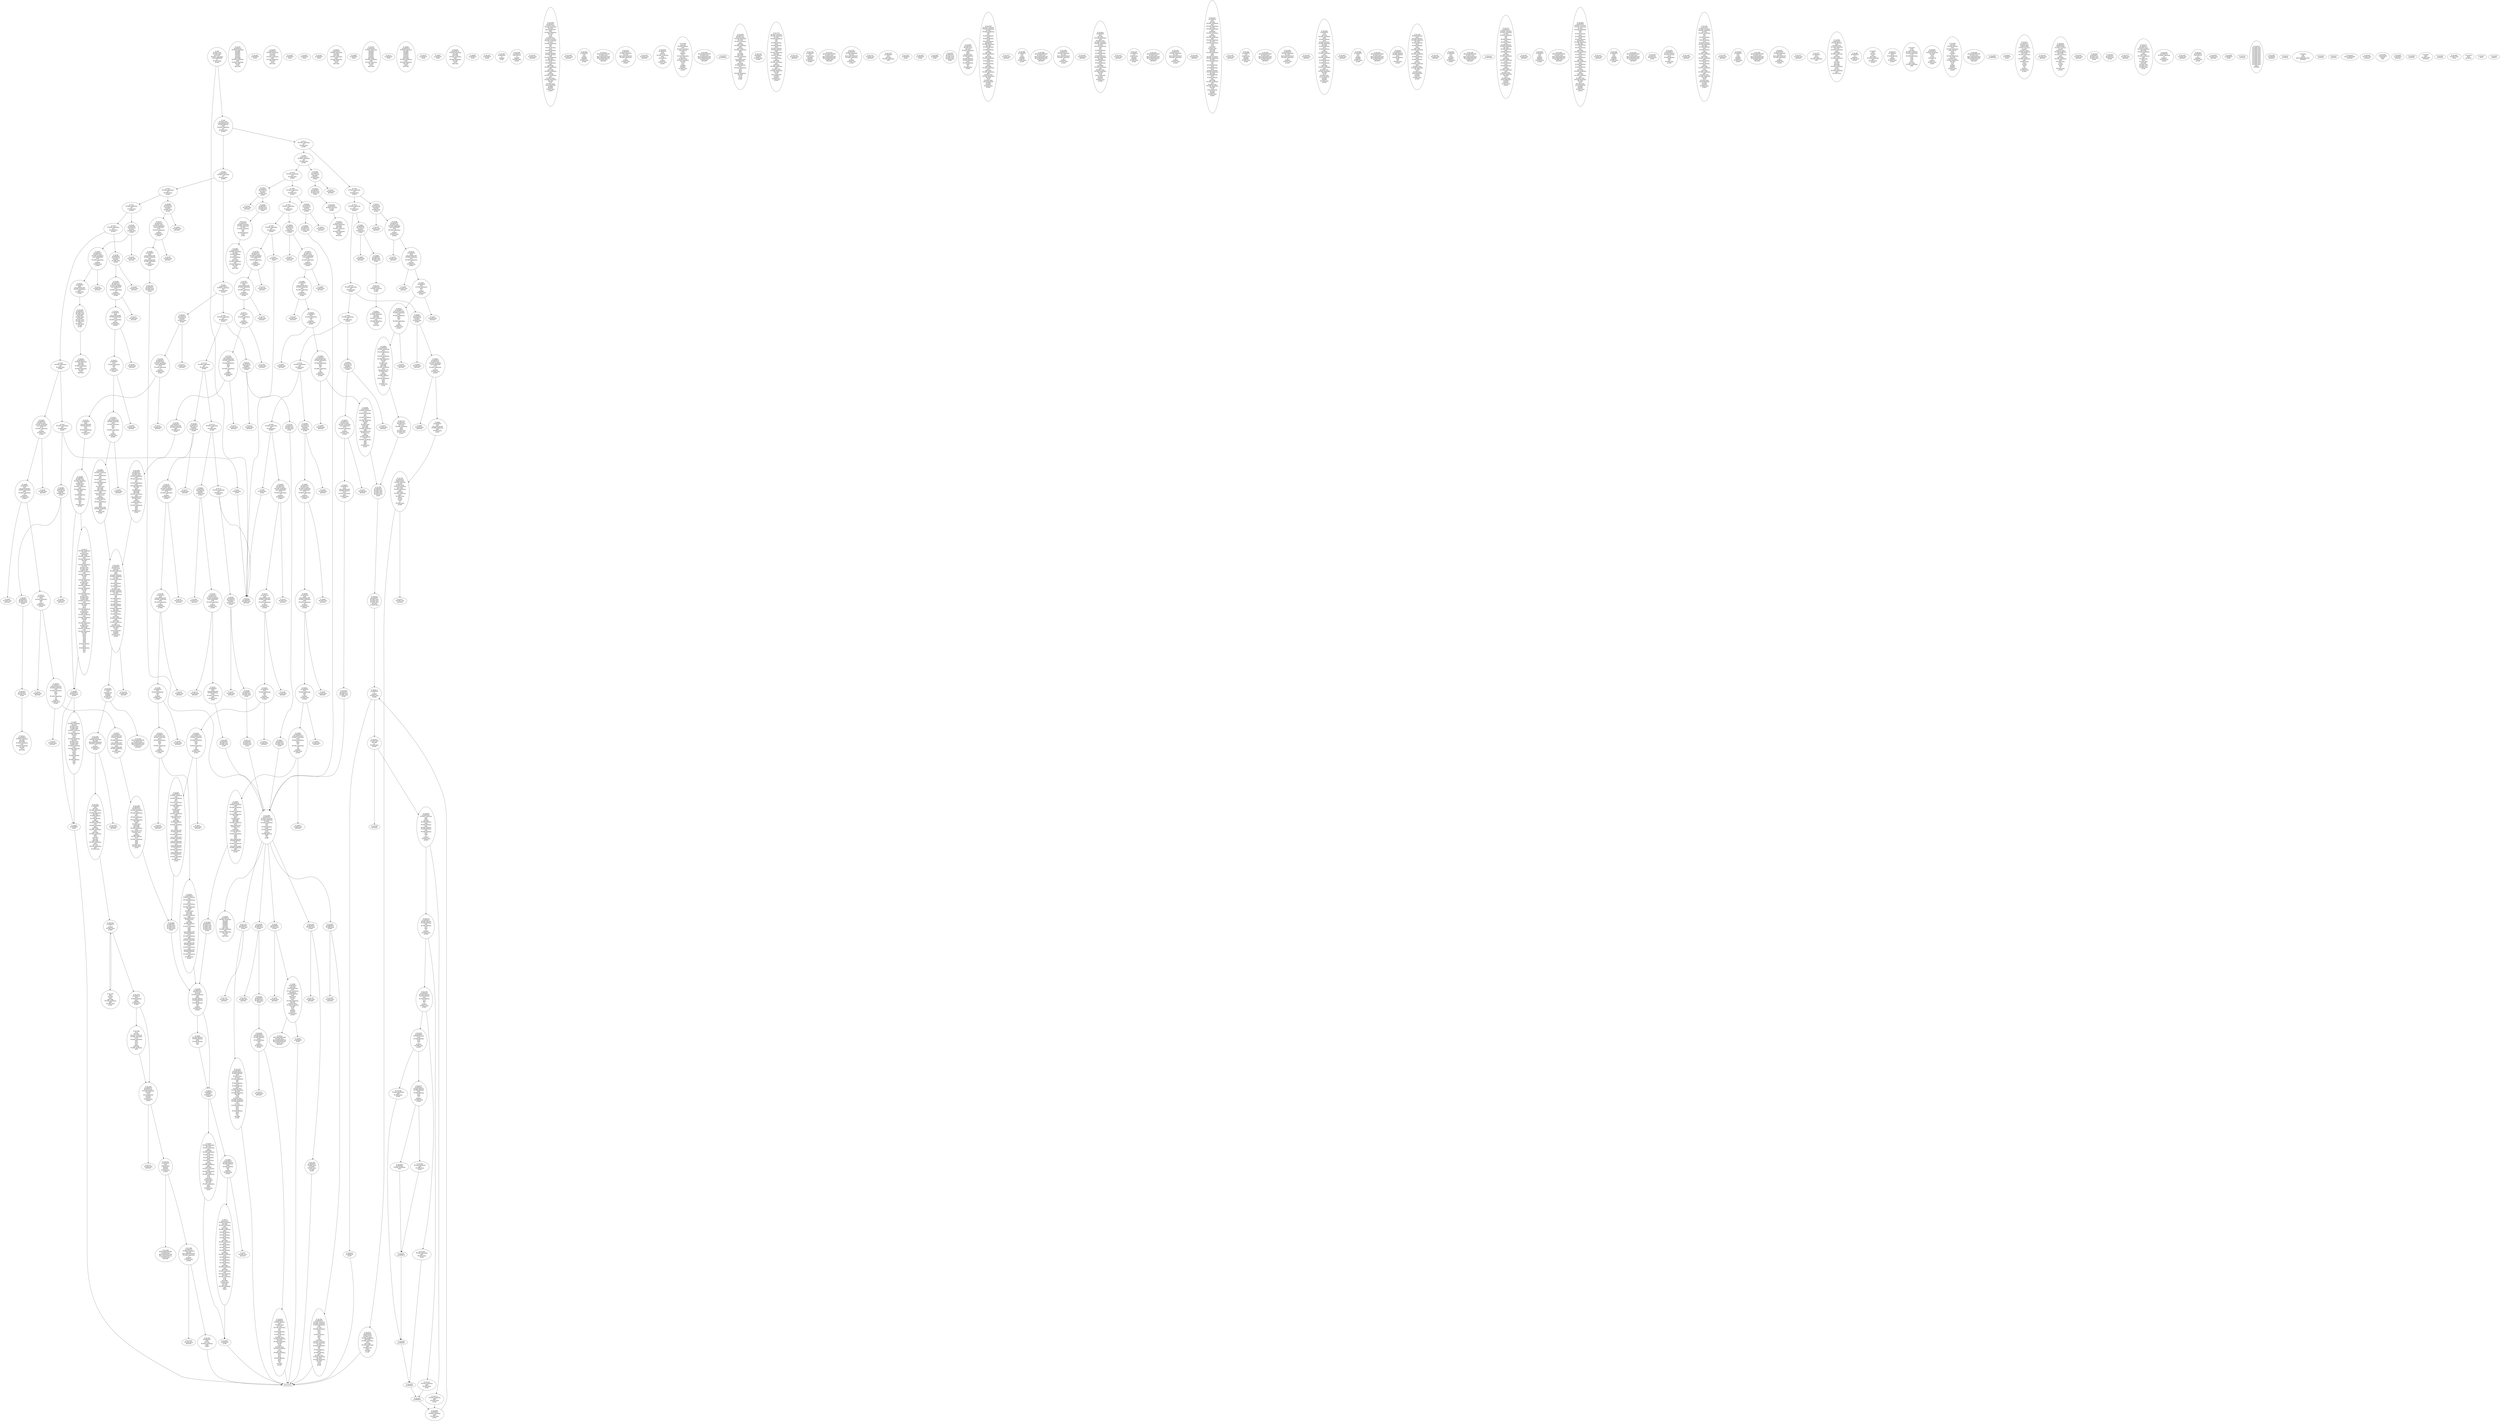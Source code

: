 /* Generated by GvGen v.1.0 (https://www.github.com/stricaud/gvgen) */

digraph G {
compound=true;
   node1 [label="[anywhere]"];
   node2 [label="# 0x0
PUSHX Data
PUSHX Data
MSTORE
PUSHX LogicData
CALLDATASIZE
LT
PUSHX Data
JUMPI
"];
   node3 [label="# 0xd
PUSHX Data
CALLDATALOAD
PUSHX BitData
SHR
PUSHX LogicData
GT
PUSHX Data
JUMPI
"];
   node4 [label="# 0x1e
PUSHX LogicData
GT
PUSHX Data
JUMPI
"];
   node5 [label="# 0x29
PUSHX LogicData
EQ
PUSHX Data
JUMPI
"];
   node6 [label="# 0x34
PUSHX LogicData
EQ
PUSHX Data
JUMPI
"];
   node7 [label="# 0x3f
PUSHX LogicData
EQ
PUSHX Data
JUMPI
"];
   node8 [label="# 0x4a
PUSHX LogicData
EQ
PUSHX Data
JUMPI
"];
   node9 [label="# 0x55
PUSHX LogicData
EQ
PUSHX Data
JUMPI
"];
   node10 [label="# 0x60
PUSHX LogicData
EQ
PUSHX Data
JUMPI
"];
   node11 [label="# 0x6b
PUSHX Data
JUMP
"];
   node12 [label="# 0x6f
JUMPDEST
PUSHX LogicData
EQ
PUSHX Data
JUMPI
"];
   node13 [label="# 0x7b
PUSHX LogicData
EQ
PUSHX Data
JUMPI
"];
   node14 [label="# 0x86
PUSHX LogicData
EQ
PUSHX Data
JUMPI
"];
   node15 [label="# 0x91
PUSHX LogicData
EQ
PUSHX Data
JUMPI
"];
   node16 [label="# 0x9c
PUSHX LogicData
EQ
PUSHX Data
JUMPI
"];
   node17 [label="# 0xa7
PUSHX Data
JUMP
"];
   node18 [label="# 0xab
JUMPDEST
PUSHX LogicData
GT
PUSHX Data
JUMPI
"];
   node19 [label="# 0xb7
PUSHX LogicData
EQ
PUSHX Data
JUMPI
"];
   node20 [label="# 0xc2
PUSHX LogicData
EQ
PUSHX Data
JUMPI
"];
   node21 [label="# 0xcd
PUSHX LogicData
EQ
PUSHX Data
JUMPI
"];
   node22 [label="# 0xd8
PUSHX LogicData
EQ
PUSHX Data
JUMPI
"];
   node23 [label="# 0xe3
PUSHX LogicData
EQ
PUSHX Data
JUMPI
"];
   node24 [label="# 0xee
PUSHX Data
JUMP
"];
   node25 [label="# 0xf2
JUMPDEST
PUSHX LogicData
EQ
PUSHX Data
JUMPI
"];
   node26 [label="# 0xfe
PUSHX LogicData
EQ
PUSHX Data
JUMPI
"];
   node27 [label="# 0x109
PUSHX LogicData
EQ
PUSHX Data
JUMPI
"];
   node28 [label="# 0x114
PUSHX LogicData
EQ
PUSHX Data
JUMPI
"];
   node29 [label="# 0x11f
PUSHX LogicData
EQ
PUSHX Data
JUMPI
"];
   node30 [label="# 0x12a
JUMPDEST
PUSHX Data
REVERT
"];
   node31 [label="# 0x12f
JUMPDEST
CALLVALUE
ISZERO
PUSHX Data
JUMPI
"];
   node32 [label="# 0x137
PUSHX Data
REVERT
"];
   node33 [label="# 0x13b
JUMPDEST
PUSHX Data
PUSHX ArithData
CALLDATASIZE
SUB
PUSHX LogicData
LT
ISZERO
PUSHX Data
JUMPI
"];
   node34 [label="# 0x14e
PUSHX Data
REVERT
"];
   node35 [label="# 0x152
JUMPDEST
ADD
CALLDATALOAD
PUSHX BitData
NOT
AND
PUSHX ArithData
ADD
PUSHX Data
JUMP
"];
   node36 [label="# 0x187
JUMPDEST
PUSHX MemData
MLOAD
ISZERO
ISZERO
ISZERO
ISZERO
MSTORE
PUSHX ArithData
ADD
PUSHX MemData
MLOAD
SUB
RETURN
"];
   node37 [label="# 0x1a1
JUMPDEST
CALLVALUE
ISZERO
PUSHX Data
JUMPI
"];
   node38 [label="# 0x1a9
PUSHX Data
REVERT
"];
   node39 [label="# 0x1ad
JUMPDEST
PUSHX Data
PUSHX Data
JUMP
"];
   node40 [label="# 0x1b6
JUMPDEST
STOP
"];
   node41 [label="# 0x1b8
JUMPDEST
CALLVALUE
ISZERO
PUSHX Data
JUMPI
"];
   node42 [label="# 0x1c0
PUSHX Data
REVERT
"];
   node43 [label="# 0x1c4
JUMPDEST
PUSHX Data
PUSHX ArithData
CALLDATASIZE
SUB
PUSHX LogicData
LT
ISZERO
PUSHX Data
JUMPI
"];
   node44 [label="# 0x1d7
PUSHX Data
REVERT
"];
   node45 [label="# 0x1db
JUMPDEST
ADD
CALLDATALOAD
PUSHX ArithData
ADD
PUSHX LogicData
GT
ISZERO
PUSHX Data
JUMPI
"];
   node46 [label="# 0x1f4
PUSHX Data
REVERT
"];
   node47 [label="# 0x1f8
JUMPDEST
ADD
PUSHX ArithData
ADD
GT
ISZERO
PUSHX Data
JUMPI
"];
   node48 [label="# 0x206
PUSHX Data
REVERT
"];
   node49 [label="# 0x20a
JUMPDEST
CALLDATALOAD
PUSHX ArithData
ADD
PUSHX ArithData
MUL
ADD
GT
PUSHX LogicData
GT
OR
ISZERO
PUSHX Data
JUMPI
"];
   node50 [label="# 0x228
PUSHX Data
REVERT
"];
   node51 [label="# 0x22c
JUMPDEST
PUSHX ArithData
ADD
PUSHX ArithData
DIV
MUL
PUSHX ArithData
ADD
PUSHX MemData
MLOAD
ADD
PUSHX Data
MSTORE
MSTORE
PUSHX ArithData
ADD
CALLDATACOPY
PUSHX Data
ADD
MSTORE
PUSHX BitData
NOT
PUSHX ArithData
ADD
AND
ADD
CALLDATALOAD
PUSHX BitData
AND
PUSHX ArithData
ADD
CALLDATALOAD
PUSHX ArithData
ADD
CALLDATALOAD
PUSHX BitData
AND
PUSHX ArithData
ADD
CALLDATALOAD
PUSHX BitData
AND
PUSHX ArithData
ADD
PUSHX Data
JUMP
"];
   node52 [label="# 0x2e8
JUMPDEST
PUSHX MemData
MLOAD
MSTORE
PUSHX ArithData
ADD
PUSHX MemData
MLOAD
SUB
RETURN
"];
   node53 [label="# 0x2fe
JUMPDEST
CALLVALUE
ISZERO
PUSHX Data
JUMPI
"];
   node54 [label="# 0x306
PUSHX Data
REVERT
"];
   node55 [label="# 0x30a
JUMPDEST
PUSHX Data
PUSHX ArithData
CALLDATASIZE
SUB
PUSHX LogicData
LT
ISZERO
PUSHX Data
JUMPI
"];
   node56 [label="# 0x31d
PUSHX Data
REVERT
"];
   node57 [label="# 0x321
JUMPDEST
ADD
CALLDATALOAD
PUSHX BitData
AND
PUSHX ArithData
ADD
PUSHX Data
JUMP
"];
   node58 [label="# 0x34d
JUMPDEST
STOP
"];
   node59 [label="# 0x34f
JUMPDEST
CALLVALUE
ISZERO
PUSHX Data
JUMPI
"];
   node60 [label="# 0x357
PUSHX Data
REVERT
"];
   node61 [label="# 0x35b
JUMPDEST
PUSHX Data
PUSHX Data
JUMP
"];
   node62 [label="# 0x364
JUMPDEST
STOP
"];
   node63 [label="# 0x366
JUMPDEST
CALLVALUE
ISZERO
PUSHX Data
JUMPI
"];
   node64 [label="# 0x36e
PUSHX Data
REVERT
"];
   node65 [label="# 0x372
JUMPDEST
PUSHX Data
PUSHX ArithData
CALLDATASIZE
SUB
PUSHX LogicData
LT
ISZERO
PUSHX Data
JUMPI
"];
   node66 [label="# 0x385
PUSHX Data
REVERT
"];
   node67 [label="# 0x389
JUMPDEST
ADD
CALLDATALOAD
PUSHX ArithData
ADD
CALLDATALOAD
PUSHX ArithData
ADD
PUSHX Data
JUMP
"];
   node68 [label="# 0x3a9
JUMPDEST
STOP
"];
   node69 [label="# 0x3ab
JUMPDEST
CALLVALUE
ISZERO
PUSHX Data
JUMPI
"];
   node70 [label="# 0x3b3
PUSHX Data
REVERT
"];
   node71 [label="# 0x3b7
JUMPDEST
PUSHX Data
PUSHX ArithData
CALLDATASIZE
SUB
PUSHX LogicData
LT
ISZERO
PUSHX Data
JUMPI
"];
   node72 [label="# 0x3ca
PUSHX Data
REVERT
"];
   node73 [label="# 0x3ce
JUMPDEST
ADD
CALLDATALOAD
PUSHX ArithData
ADD
PUSHX Data
JUMP
"];
   node74 [label="# 0x3e4
JUMPDEST
PUSHX MemData
MLOAD
MSTORE
PUSHX ArithData
ADD
PUSHX MemData
MLOAD
SUB
RETURN
"];
   node75 [label="# 0x3fa
JUMPDEST
CALLVALUE
ISZERO
PUSHX Data
JUMPI
"];
   node76 [label="# 0x402
PUSHX Data
REVERT
"];
   node77 [label="# 0x406
JUMPDEST
PUSHX Data
PUSHX ArithData
CALLDATASIZE
SUB
PUSHX LogicData
LT
ISZERO
PUSHX Data
JUMPI
"];
   node78 [label="# 0x419
PUSHX Data
REVERT
"];
   node79 [label="# 0x41d
JUMPDEST
ADD
CALLDATALOAD
PUSHX ArithData
ADD
PUSHX LogicData
GT
ISZERO
PUSHX Data
JUMPI
"];
   node80 [label="# 0x436
PUSHX Data
REVERT
"];
   node81 [label="# 0x43a
JUMPDEST
ADD
PUSHX ArithData
ADD
GT
ISZERO
PUSHX Data
JUMPI
"];
   node82 [label="# 0x448
PUSHX Data
REVERT
"];
   node83 [label="# 0x44c
JUMPDEST
CALLDATALOAD
PUSHX ArithData
ADD
PUSHX ArithData
MUL
ADD
GT
PUSHX LogicData
GT
OR
ISZERO
PUSHX Data
JUMPI
"];
   node84 [label="# 0x46a
PUSHX Data
REVERT
"];
   node85 [label="# 0x46e
JUMPDEST
PUSHX ArithData
ADD
PUSHX ArithData
DIV
MUL
PUSHX ArithData
ADD
PUSHX MemData
MLOAD
ADD
PUSHX Data
MSTORE
MSTORE
PUSHX ArithData
ADD
CALLDATACOPY
PUSHX Data
ADD
MSTORE
PUSHX BitData
NOT
PUSHX ArithData
ADD
AND
ADD
CALLDATALOAD
PUSHX ArithData
ADD
PUSHX Data
JUMP
"];
   node86 [label="# 0x4ca
JUMPDEST
PUSHX MemData
MLOAD
MSTORE
PUSHX ArithData
ADD
PUSHX MemData
MLOAD
SUB
RETURN
"];
   node87 [label="# 0x4e0
JUMPDEST
PUSHX Data
PUSHX ArithData
CALLDATASIZE
SUB
PUSHX LogicData
LT
ISZERO
PUSHX Data
JUMPI
"];
   node88 [label="# 0x4f2
PUSHX Data
REVERT
"];
   node89 [label="# 0x4f6
JUMPDEST
ADD
CALLDATALOAD
PUSHX ArithData
ADD
PUSHX LogicData
GT
ISZERO
PUSHX Data
JUMPI
"];
   node90 [label="# 0x50f
PUSHX Data
REVERT
"];
   node91 [label="# 0x513
JUMPDEST
ADD
PUSHX ArithData
ADD
GT
ISZERO
PUSHX Data
JUMPI
"];
   node92 [label="# 0x521
PUSHX Data
REVERT
"];
   node93 [label="# 0x525
JUMPDEST
CALLDATALOAD
PUSHX ArithData
ADD
PUSHX ArithData
MUL
ADD
GT
PUSHX LogicData
GT
OR
ISZERO
PUSHX Data
JUMPI
"];
   node94 [label="# 0x543
PUSHX Data
REVERT
"];
   node95 [label="# 0x547
JUMPDEST
CALLDATALOAD
PUSHX BitData
AND
PUSHX ArithData
ADD
CALLDATALOAD
PUSHX ArithData
ADD
CALLDATALOAD
PUSHX ArithData
ADD
PUSHX Data
JUMP
"];
   node96 [label="# 0x58b
JUMPDEST
STOP
"];
   node97 [label="# 0x58d
JUMPDEST
CALLVALUE
ISZERO
PUSHX Data
JUMPI
"];
   node98 [label="# 0x595
PUSHX Data
REVERT
"];
   node99 [label="# 0x599
JUMPDEST
PUSHX Data
PUSHX Data
JUMP
"];
   node100 [label="# 0x5a2
JUMPDEST
PUSHX MemData
MLOAD
MSTORE
PUSHX ArithData
ADD
PUSHX MemData
MLOAD
SUB
RETURN
"];
   node101 [label="# 0x5b8
JUMPDEST
CALLVALUE
ISZERO
PUSHX Data
JUMPI
"];
   node102 [label="# 0x5c0
PUSHX Data
REVERT
"];
   node103 [label="# 0x5c4
JUMPDEST
PUSHX Data
PUSHX Data
JUMP
"];
   node104 [label="# 0x5cd
JUMPDEST
PUSHX MemData
MLOAD
MSTORE
PUSHX ArithData
ADD
PUSHX MemData
MLOAD
SUB
RETURN
"];
   node105 [label="# 0x5e3
JUMPDEST
CALLVALUE
ISZERO
PUSHX Data
JUMPI
"];
   node106 [label="# 0x5eb
PUSHX Data
REVERT
"];
   node107 [label="# 0x5ef
JUMPDEST
PUSHX Data
PUSHX Data
JUMP
"];
   node108 [label="# 0x5f8
JUMPDEST
PUSHX MemData
MLOAD
PUSHX BitData
AND
PUSHX BitData
AND
MSTORE
PUSHX ArithData
ADD
PUSHX MemData
MLOAD
SUB
RETURN
"];
   node109 [label="# 0x63a
JUMPDEST
CALLVALUE
ISZERO
PUSHX Data
JUMPI
"];
   node110 [label="# 0x642
PUSHX Data
REVERT
"];
   node111 [label="# 0x646
JUMPDEST
PUSHX Data
PUSHX Data
JUMP
"];
   node112 [label="# 0x64f
JUMPDEST
PUSHX MemData
MLOAD
ISZERO
ISZERO
ISZERO
ISZERO
MSTORE
PUSHX ArithData
ADD
PUSHX MemData
MLOAD
SUB
RETURN
"];
   node113 [label="# 0x669
JUMPDEST
CALLVALUE
ISZERO
PUSHX Data
JUMPI
"];
   node114 [label="# 0x671
PUSHX Data
REVERT
"];
   node115 [label="# 0x675
JUMPDEST
PUSHX Data
PUSHX ArithData
CALLDATASIZE
SUB
PUSHX LogicData
LT
ISZERO
PUSHX Data
JUMPI
"];
   node116 [label="# 0x688
PUSHX Data
REVERT
"];
   node117 [label="# 0x68c
JUMPDEST
ADD
CALLDATALOAD
PUSHX ArithData
ADD
PUSHX LogicData
GT
ISZERO
PUSHX Data
JUMPI
"];
   node118 [label="# 0x6a5
PUSHX Data
REVERT
"];
   node119 [label="# 0x6a9
JUMPDEST
ADD
PUSHX ArithData
ADD
GT
ISZERO
PUSHX Data
JUMPI
"];
   node120 [label="# 0x6b7
PUSHX Data
REVERT
"];
   node121 [label="# 0x6bb
JUMPDEST
CALLDATALOAD
PUSHX ArithData
ADD
PUSHX ArithData
MUL
ADD
GT
PUSHX LogicData
GT
OR
ISZERO
PUSHX Data
JUMPI
"];
   node122 [label="# 0x6d9
PUSHX Data
REVERT
"];
   node123 [label="# 0x6dd
JUMPDEST
PUSHX ArithData
ADD
PUSHX ArithData
DIV
MUL
PUSHX ArithData
ADD
PUSHX MemData
MLOAD
ADD
PUSHX Data
MSTORE
MSTORE
PUSHX ArithData
ADD
CALLDATACOPY
PUSHX Data
ADD
MSTORE
PUSHX BitData
NOT
PUSHX ArithData
ADD
AND
ADD
PUSHX Data
JUMP
"];
   node124 [label="# 0x72f
JUMPDEST
PUSHX MemData
MLOAD
ISZERO
ISZERO
ISZERO
ISZERO
MSTORE
PUSHX ArithData
ADD
PUSHX MemData
MLOAD
SUB
RETURN
"];
   node125 [label="# 0x749
JUMPDEST
PUSHX Data
PUSHX ArithData
CALLDATASIZE
SUB
PUSHX LogicData
LT
ISZERO
PUSHX Data
JUMPI
"];
   node126 [label="# 0x75b
PUSHX Data
REVERT
"];
   node127 [label="# 0x75f
JUMPDEST
ADD
CALLDATALOAD
PUSHX ArithData
ADD
PUSHX LogicData
GT
ISZERO
PUSHX Data
JUMPI
"];
   node128 [label="# 0x778
PUSHX Data
REVERT
"];
   node129 [label="# 0x77c
JUMPDEST
ADD
PUSHX ArithData
ADD
GT
ISZERO
PUSHX Data
JUMPI
"];
   node130 [label="# 0x78a
PUSHX Data
REVERT
"];
   node131 [label="# 0x78e
JUMPDEST
CALLDATALOAD
PUSHX ArithData
ADD
PUSHX ArithData
MUL
ADD
GT
PUSHX LogicData
GT
OR
ISZERO
PUSHX Data
JUMPI
"];
   node132 [label="# 0x7ac
PUSHX Data
REVERT
"];
   node133 [label="# 0x7b0
JUMPDEST
CALLDATALOAD
PUSHX ArithData
ADD
PUSHX Data
JUMP
"];
   node134 [label="# 0x7ca
JUMPDEST
STOP
"];
   node135 [label="# 0x7cc
JUMPDEST
CALLVALUE
ISZERO
PUSHX Data
JUMPI
"];
   node136 [label="# 0x7d4
PUSHX Data
REVERT
"];
   node137 [label="# 0x7d8
JUMPDEST
PUSHX Data
PUSHX ArithData
CALLDATASIZE
SUB
PUSHX LogicData
LT
ISZERO
PUSHX Data
JUMPI
"];
   node138 [label="# 0x7eb
PUSHX Data
REVERT
"];
   node139 [label="# 0x7ef
JUMPDEST
ADD
CALLDATALOAD
PUSHX ArithData
ADD
PUSHX LogicData
GT
ISZERO
PUSHX Data
JUMPI
"];
   node140 [label="# 0x808
PUSHX Data
REVERT
"];
   node141 [label="# 0x80c
JUMPDEST
ADD
PUSHX ArithData
ADD
GT
ISZERO
PUSHX Data
JUMPI
"];
   node142 [label="# 0x81a
PUSHX Data
REVERT
"];
   node143 [label="# 0x81e
JUMPDEST
CALLDATALOAD
PUSHX ArithData
ADD
PUSHX ArithData
MUL
ADD
GT
PUSHX LogicData
GT
OR
ISZERO
PUSHX Data
JUMPI
"];
   node144 [label="# 0x83c
PUSHX Data
REVERT
"];
   node145 [label="# 0x840
JUMPDEST
PUSHX ArithData
ADD
PUSHX ArithData
DIV
MUL
PUSHX ArithData
ADD
PUSHX MemData
MLOAD
ADD
PUSHX Data
MSTORE
MSTORE
PUSHX ArithData
ADD
CALLDATACOPY
PUSHX Data
ADD
MSTORE
PUSHX BitData
NOT
PUSHX ArithData
ADD
AND
ADD
PUSHX Data
JUMP
"];
   node146 [label="# 0x892
JUMPDEST
PUSHX MemData
MLOAD
ISZERO
ISZERO
ISZERO
ISZERO
MSTORE
PUSHX ArithData
ADD
PUSHX MemData
MLOAD
SUB
RETURN
"];
   node147 [label="# 0x8ac
JUMPDEST
CALLVALUE
ISZERO
PUSHX Data
JUMPI
"];
   node148 [label="# 0x8b4
PUSHX Data
REVERT
"];
   node149 [label="# 0x8b8
JUMPDEST
PUSHX Data
PUSHX Data
JUMP
"];
   node150 [label="# 0x8c1
JUMPDEST
PUSHX MemData
MLOAD
MSTORE
PUSHX ArithData
ADD
PUSHX MemData
MLOAD
SUB
RETURN
"];
   node151 [label="# 0x8d7
JUMPDEST
CALLVALUE
ISZERO
PUSHX Data
JUMPI
"];
   node152 [label="# 0x8df
PUSHX Data
REVERT
"];
   node153 [label="# 0x8e3
JUMPDEST
PUSHX Data
PUSHX ArithData
CALLDATASIZE
SUB
PUSHX LogicData
LT
ISZERO
PUSHX Data
JUMPI
"];
   node154 [label="# 0x8f6
PUSHX Data
REVERT
"];
   node155 [label="# 0x8fa
JUMPDEST
ADD
CALLDATALOAD
PUSHX ArithData
ADD
PUSHX Data
JUMP
"];
   node156 [label="# 0x910
JUMPDEST
STOP
"];
   node157 [label="# 0x912
JUMPDEST
CALLVALUE
ISZERO
PUSHX Data
JUMPI
"];
   node158 [label="# 0x91a
PUSHX Data
REVERT
"];
   node159 [label="# 0x91e
JUMPDEST
PUSHX Data
PUSHX ArithData
CALLDATASIZE
SUB
PUSHX LogicData
LT
ISZERO
PUSHX Data
JUMPI
"];
   node160 [label="# 0x931
PUSHX Data
REVERT
"];
   node161 [label="# 0x935
JUMPDEST
ADD
CALLDATALOAD
PUSHX BitData
AND
PUSHX ArithData
ADD
PUSHX Data
JUMP
"];
   node162 [label="# 0x961
JUMPDEST
STOP
"];
   node163 [label="# 0x963
JUMPDEST
CALLVALUE
ISZERO
PUSHX Data
JUMPI
"];
   node164 [label="# 0x96b
PUSHX Data
REVERT
"];
   node165 [label="# 0x96f
JUMPDEST
PUSHX Data
PUSHX ArithData
CALLDATASIZE
SUB
PUSHX LogicData
LT
ISZERO
PUSHX Data
JUMPI
"];
   node166 [label="# 0x982
PUSHX Data
REVERT
"];
   node167 [label="# 0x986
JUMPDEST
ADD
CALLDATALOAD
PUSHX ArithData
ADD
PUSHX LogicData
GT
ISZERO
PUSHX Data
JUMPI
"];
   node168 [label="# 0x99f
PUSHX Data
REVERT
"];
   node169 [label="# 0x9a3
JUMPDEST
ADD
PUSHX ArithData
ADD
GT
ISZERO
PUSHX Data
JUMPI
"];
   node170 [label="# 0x9b1
PUSHX Data
REVERT
"];
   node171 [label="# 0x9b5
JUMPDEST
CALLDATALOAD
PUSHX ArithData
ADD
PUSHX ArithData
MUL
ADD
GT
PUSHX LogicData
GT
OR
ISZERO
PUSHX Data
JUMPI
"];
   node172 [label="# 0x9d3
PUSHX Data
REVERT
"];
   node173 [label="# 0x9d7
JUMPDEST
PUSHX ArithData
ADD
PUSHX ArithData
DIV
MUL
PUSHX ArithData
ADD
PUSHX MemData
MLOAD
ADD
PUSHX Data
MSTORE
MSTORE
PUSHX ArithData
ADD
CALLDATACOPY
PUSHX Data
ADD
MSTORE
PUSHX BitData
NOT
PUSHX ArithData
ADD
AND
ADD
CALLDATALOAD
PUSHX BitData
AND
PUSHX ArithData
ADD
CALLDATALOAD
PUSHX ArithData
ADD
PUSHX Data
JUMP
"];
   node174 [label="# 0xa53
JUMPDEST
PUSHX MemData
MLOAD
MSTORE
PUSHX ArithData
ADD
PUSHX MemData
MLOAD
SUB
RETURN
"];
   node175 [label="# 0xa69
JUMPDEST
PUSHX Data
PUSHX ArithData
CALLDATASIZE
SUB
PUSHX LogicData
LT
ISZERO
PUSHX Data
JUMPI
"];
   node176 [label="# 0xa7b
PUSHX Data
REVERT
"];
   node177 [label="# 0xa7f
JUMPDEST
ADD
CALLDATALOAD
PUSHX ArithData
ADD
PUSHX LogicData
GT
ISZERO
PUSHX Data
JUMPI
"];
   node178 [label="# 0xa98
PUSHX Data
REVERT
"];
   node179 [label="# 0xa9c
JUMPDEST
ADD
PUSHX ArithData
ADD
GT
ISZERO
PUSHX Data
JUMPI
"];
   node180 [label="# 0xaaa
PUSHX Data
REVERT
"];
   node181 [label="# 0xaae
JUMPDEST
CALLDATALOAD
PUSHX ArithData
ADD
PUSHX ArithData
MUL
ADD
GT
PUSHX LogicData
GT
OR
ISZERO
PUSHX Data
JUMPI
"];
   node182 [label="# 0xacc
PUSHX Data
REVERT
"];
   node183 [label="# 0xad0
JUMPDEST
PUSHX ArithData
ADD
PUSHX ArithData
DIV
MUL
PUSHX ArithData
ADD
PUSHX MemData
MLOAD
ADD
PUSHX Data
MSTORE
MSTORE
PUSHX ArithData
ADD
CALLDATACOPY
PUSHX Data
ADD
MSTORE
PUSHX BitData
NOT
PUSHX ArithData
ADD
AND
ADD
CALLDATALOAD
PUSHX BitData
AND
PUSHX ArithData
ADD
CALLDATALOAD
PUSHX ArithData
ADD
CALLDATALOAD
PUSHX ArithData
ADD
CALLDATALOAD
PUSHX BitData
AND
PUSHX ArithData
ADD
CALLDATALOAD
PUSHX BitData
AND
PUSHX ArithData
ADD
PUSHX Data
JUMP
"];
   node184 [label="# 0xb96
JUMPDEST
STOP
"];
   node185 [label="# 0xb98
JUMPDEST
PUSHX Data
PUSHX MemData
MLOAD
PUSHX Data
MSTORE
PUSHX ArithData
ADD
PUSHX MemData
MLOAD
SUB
SHA3
PUSHX BitData
NOT
AND
PUSHX BitData
NOT
AND
EQ
PUSHX Data
JUMPI
"];
   node186 [label="# 0xc16
PUSHX MemData
MLOAD
PUSHX Data
MSTORE
PUSHX ArithData
ADD
PUSHX MemData
MLOAD
SUB
SHA3
PUSHX MemData
MLOAD
PUSHX Data
PUSHX Data
CODECOPY
PUSHX ArithData
ADD
PUSHX MemData
MLOAD
SUB
SHA3
PUSHX MemData
MLOAD
PUSHX Data
MSTORE
PUSHX ArithData
ADD
PUSHX MemData
MLOAD
SUB
SHA3
PUSHX MemData
MLOAD
PUSHX Data
PUSHX Data
CODECOPY
PUSHX ArithData
ADD
PUSHX MemData
MLOAD
SUB
SHA3
PUSHX MemData
MLOAD
PUSHX Data
MSTORE
PUSHX ArithData
ADD
PUSHX MemData
MLOAD
SUB
SHA3
PUSHX MemData
MLOAD
PUSHX Data
MSTORE
PUSHX ArithData
ADD
PUSHX MemData
MLOAD
SUB
SHA3
XOR
XOR
XOR
XOR
XOR
PUSHX BitData
NOT
AND
PUSHX BitData
NOT
AND
EQ
"];
   node187 [label="# 0xd66
JUMPDEST
PUSHX Data
JUMPI
"];
   node188 [label="# 0xd6c
PUSHX MemData
MLOAD
PUSHX Data
PUSHX Data
CODECOPY
PUSHX ArithData
ADD
PUSHX MemData
MLOAD
SUB
SHA3
PUSHX MemData
MLOAD
PUSHX Data
PUSHX Data
CODECOPY
PUSHX ArithData
ADD
PUSHX MemData
MLOAD
SUB
SHA3
XOR
PUSHX BitData
NOT
AND
PUSHX BitData
NOT
AND
EQ
"];
   node189 [label="# 0xde0
JUMPDEST
JUMP
"];
   node190 [label="# 0xde7
JUMPDEST
PUSHX Data
PUSHX Data
JUMP
"];
   node191 [label="# 0xdef
JUMPDEST
PUSHX Data
JUMPI
"];
   node192 [label="# 0xdf4
PUSHX Data
REVERT
"];
   node193 [label="# 0xdf8
JUMPDEST
CALLER
PUSHX BitData
AND
PUSHX ArithData
ADDRESS
PUSHX BitData
AND
BALANCE
ISZERO
MUL
PUSHX MemData
MLOAD
PUSHX Data
PUSHX MemData
MLOAD
SUB
CALL
ISZERO
ISZERO
PUSHX Data
JUMPI
"];
   node194 [label="# 0xe4c
RETURNDATASIZE
PUSHX Data
RETURNDATACOPY
RETURNDATASIZE
PUSHX Data
REVERT
"];
   node195 [label="# 0xe55
JUMPDEST
JUMP
"];
   node196 [label="# 0xe58
JUMPDEST
PUSHX Data
MLOAD
PUSHX ArithData
ADD
SHA3
PUSHX BitData
PUSHX BitData
AND
PUSHX BitData
AND
EQ
ISZERO
PUSHX Data
JUMPI
"];
   node197 [label="# 0xe9c
PUSHX BitData
PUSHX BitData
AND
PUSHX BitData
AND
EQ
"];
   node198 [label="# 0xecd
JUMPDEST
ISZERO
PUSHX Data
JUMPI
"];
   node199 [label="# 0xed3
PUSHX MemData
MLOAD
PUSHX ArithData
ADD
MSTORE
PUSHX ArithData
ADD
PUSHX BitData
AND
PUSHX BitData
AND
PUSHX BitData
SHL
MSTORE
PUSHX ArithData
ADD
MSTORE
PUSHX ArithData
ADD
PUSHX MemData
MLOAD
PUSHX ArithData
SUB
SUB
MSTORE
PUSHX Data
MSTORE
MLOAD
PUSHX ArithData
ADD
SHA3
PUSHX Data
JUMP
"];
   node200 [label="# 0xf40
JUMPDEST
PUSHX BitData
PUSHX BitData
AND
PUSHX BitData
AND
EQ
ISZERO
PUSHX Data
JUMPI
"];
   node201 [label="# 0xf76
PUSHX Data
REVERT
"];
   node202 [label="# 0xf7a
JUMPDEST
PUSHX MemData
MLOAD
PUSHX ArithData
ADD
MSTORE
PUSHX ArithData
ADD
PUSHX BitData
AND
PUSHX BitData
AND
PUSHX BitData
SHL
MSTORE
PUSHX ArithData
ADD
PUSHX BitData
AND
PUSHX BitData
AND
PUSHX BitData
SHL
MSTORE
PUSHX ArithData
ADD
PUSHX BitData
AND
PUSHX BitData
AND
PUSHX BitData
SHL
MSTORE
PUSHX ArithData
ADD
MSTORE
PUSHX ArithData
ADD
PUSHX MemData
MLOAD
PUSHX ArithData
SUB
SUB
MSTORE
PUSHX Data
MSTORE
MLOAD
PUSHX ArithData
ADD
SHA3
"];
   node203 [label="# 0x1052
JUMPDEST
JUMP
"];
   node204 [label="# 0x105b
JUMPDEST
PUSHX Data
PUSHX Data
JUMP
"];
   node205 [label="# 0x1063
JUMPDEST
PUSHX Data
JUMPI
"];
   node206 [label="# 0x1068
PUSHX Data
REVERT
"];
   node207 [label="# 0x106c
JUMPDEST
PUSHX StorData
PUSHX ArithData
PUSHX ArithData
EXP
SLOAD
PUSHX ArithData
MUL
NOT
AND
PUSHX BitData
AND
MUL
OR
SSTORE
PUSHX StorData
PUSHX ArithData
SLOAD
PUSHX ArithData
EXP
DIV
PUSHX BitData
AND
PUSHX BitData
AND
PUSHX Data
PUSHX MemData
MLOAD
PUSHX MemData
MLOAD
SUB
LOGX
JUMP
"];
   node208 [label="# 0x1115
JUMPDEST
PUSHX Data
PUSHX Data
JUMP
"];
   node209 [label="# 0x111d
JUMPDEST
PUSHX Data
JUMPI
"];
   node210 [label="# 0x1122
PUSHX Data
REVERT
"];
   node211 [label="# 0x1126
JUMPDEST
PUSHX BitData
PUSHX BitData
AND
PUSHX Data
SLOAD
PUSHX ArithData
EXP
DIV
PUSHX BitData
AND
PUSHX BitData
AND
PUSHX Data
PUSHX MemData
MLOAD
PUSHX MemData
MLOAD
SUB
LOGX
PUSHX Data
PUSHX ArithData
PUSHX ArithData
EXP
SLOAD
PUSHX ArithData
MUL
NOT
AND
PUSHX BitData
AND
MUL
OR
SSTORE
JUMP
"];
   node212 [label="# 0x11e5
JUMPDEST
PUSHX Data
PUSHX Data
JUMP
"];
   node213 [label="# 0x11ed
JUMPDEST
PUSHX Data
JUMPI
"];
   node214 [label="# 0x11f2
PUSHX Data
REVERT
"];
   node215 [label="# 0x11f6
JUMPDEST
PUSHX Data
SSTORE
PUSHX Data
SSTORE
JUMP
"];
   node216 [label="# 0x1208
JUMPDEST
PUSHX Data
PUSHX Data
MSTORE
PUSHX Data
MSTORE
PUSHX Data
PUSHX Data
SHA3
PUSHX Data
SLOAD
JUMP
"];
   node217 [label="# 0x1220
JUMPDEST
PUSHX Data
MLOAD
PUSHX ArithData
ADD
SHA3
PUSHX StorData
PUSHX ArithData
SLOAD
PUSHX ArithData
EXP
DIV
PUSHX BitData
AND
PUSHX BitData
AND
PUSHX Data
PUSHX StorData
PUSHX ArithData
SLOAD
PUSHX ArithData
EXP
DIV
PUSHX BitData
AND
PUSHX BitData
AND
PUSHX BitData
PUSHX BitData
SHR
PUSHX MemData
MLOAD
PUSHX BitData
AND
PUSHX BitData
SHL
MSTORE
PUSHX ArithData
ADD
MSTORE
PUSHX ArithData
ADD
PUSHX Data
PUSHX MemData
MLOAD
SUB
EXTCODESIZE
ISZERO
ISZERO
PUSHX Data
JUMPI
"];
   node218 [label="# 0x12de
PUSHX Data
REVERT
"];
   node219 [label="# 0x12e2
JUMPDEST
GAS
STATICCALL
ISZERO
ISZERO
PUSHX Data
JUMPI
"];
   node220 [label="# 0x12ed
RETURNDATASIZE
PUSHX Data
RETURNDATACOPY
RETURNDATASIZE
PUSHX Data
REVERT
"];
   node221 [label="# 0x12f6
JUMPDEST
PUSHX MemData
MLOAD
RETURNDATASIZE
PUSHX LogicData
LT
ISZERO
PUSHX Data
JUMPI
"];
   node222 [label="# 0x1308
PUSHX Data
REVERT
"];
   node223 [label="# 0x130c
JUMPDEST
ADD
MLOAD
PUSHX ArithData
ADD
PUSHX MemData
MLOAD
PUSHX BitData
AND
PUSHX BitData
SHL
MSTORE
PUSHX ArithData
ADD
PUSHX ArithData
ADD
MSTORE
PUSHX ArithData
ADD
MSTORE
PUSHX ArithData
ADD
SUB
MSTORE
MLOAD
MSTORE
PUSHX ArithData
ADD
MLOAD
PUSHX ArithData
ADD
PUSHX Data
"];
   node224 [label="# 0x135e
JUMPDEST
LT
ISZERO
PUSHX Data
JUMPI
"];
   node225 [label="# 0x1367
ADD
MLOAD
ADD
MSTORE
PUSHX ArithData
ADD
PUSHX Data
JUMP
"];
   node226 [label="# 0x1379
JUMPDEST
ADD
PUSHX BitData
AND
ISZERO
PUSHX Data
JUMPI
"];
   node227 [label="# 0x138d
SUB
MLOAD
PUSHX ArithData
PUSHX ArithData
SUB
PUSHX ArithData
EXP
SUB
NOT
AND
MSTORE
PUSHX ArithData
ADD
"];
   node228 [label="# 0x13a6
JUMPDEST
PUSHX Data
PUSHX MemData
MLOAD
SUB
EXTCODESIZE
ISZERO
ISZERO
PUSHX Data
JUMPI
"];
   node229 [label="# 0x13c1
PUSHX Data
REVERT
"];
   node230 [label="# 0x13c5
JUMPDEST
GAS
STATICCALL
ISZERO
ISZERO
PUSHX Data
JUMPI
"];
   node231 [label="# 0x13d0
RETURNDATASIZE
PUSHX Data
RETURNDATACOPY
RETURNDATASIZE
PUSHX Data
REVERT
"];
   node232 [label="# 0x13d9
JUMPDEST
PUSHX MemData
MLOAD
RETURNDATASIZE
PUSHX LogicData
LT
ISZERO
PUSHX Data
JUMPI
"];
   node233 [label="# 0x13eb
PUSHX Data
REVERT
"];
   node234 [label="# 0x13ef
JUMPDEST
ADD
MLOAD
PUSHX ArithData
ADD
JUMP
"];
   node235 [label="# 0x1409
JUMPDEST
PUSHX Data
PUSHX ArithData
ADD
PUSHX ArithData
DIV
MUL
PUSHX ArithData
ADD
PUSHX MemData
MLOAD
ADD
PUSHX Data
MSTORE
MSTORE
PUSHX ArithData
ADD
CALLDATACOPY
PUSHX Data
ADD
MSTORE
PUSHX BitData
NOT
PUSHX ArithData
ADD
AND
ADD
PUSHX Data
PUSHX Data
JUMP
"];
   node236 [label="# 0x145c
JUMPDEST
JUMP
"];
   node237 [label="# 0x1463
JUMPDEST
PUSHX Data
JUMP
"];
   node238 [label="# 0x146a
JUMPDEST
PUSHX StorData
SLOAD
JUMP
"];
   node239 [label="# 0x1470
JUMPDEST
PUSHX StorData
PUSHX ArithData
SLOAD
PUSHX ArithData
EXP
DIV
PUSHX BitData
AND
JUMP
"];
   node240 [label="# 0x1499
JUMPDEST
PUSHX StorData
PUSHX ArithData
SLOAD
PUSHX ArithData
EXP
DIV
PUSHX BitData
AND
PUSHX BitData
AND
CALLER
PUSHX BitData
AND
EQ
JUMP
"];
   node241 [label="# 0x14f0
JUMPDEST
PUSHX Data
PUSHX Data
PUSHX Data
PUSHX Data
JUMP
"];
   node242 [label="# 0x14fd
JUMPDEST
LT
ISZERO
JUMP
"];
   node243 [label="# 0x1506
JUMPDEST
PUSHX Data
PUSHX Data
PUSHX ArithData
ADD
PUSHX ArithData
DIV
MUL
PUSHX ArithData
ADD
PUSHX MemData
MLOAD
ADD
PUSHX Data
MSTORE
MSTORE
PUSHX ArithData
ADD
CALLDATACOPY
PUSHX Data
ADD
MSTORE
PUSHX BitData
NOT
PUSHX ArithData
ADD
AND
ADD
PUSHX Data
JUMP
"];
   node244 [label="# 0x1556
JUMPDEST
CALLVALUE
LT
ISZERO
PUSHX Data
JUMPI
"];
   node245 [label="# 0x1561
PUSHX Data
REVERT
"];
   node246 [label="# 0x1565
JUMPDEST
PUSHX Data
PUSHX MemData
MLOAD
CALLDATACOPY
ADD
PUSHX MemData
MLOAD
SUB
SHA3
PUSHX Data
PUSHX StorData
PUSHX ArithData
SLOAD
PUSHX ArithData
EXP
DIV
PUSHX BitData
AND
PUSHX BitData
AND
PUSHX BitData
PUSHX BitData
SHR
PUSHX MemData
MLOAD
PUSHX BitData
AND
PUSHX BitData
SHL
MSTORE
PUSHX ArithData
ADD
MSTORE
PUSHX ArithData
ADD
MSTORE
PUSHX ArithData
ADD
PUSHX Data
PUSHX MemData
MLOAD
SUB
PUSHX Data
EXTCODESIZE
ISZERO
ISZERO
PUSHX Data
JUMPI
"];
   node247 [label="# 0x1606
PUSHX Data
REVERT
"];
   node248 [label="# 0x160a
JUMPDEST
GAS
CALL
ISZERO
ISZERO
PUSHX Data
JUMPI
"];
   node249 [label="# 0x1615
RETURNDATASIZE
PUSHX Data
RETURNDATACOPY
RETURNDATASIZE
PUSHX Data
REVERT
"];
   node250 [label="# 0x161e
JUMPDEST
PUSHX MemData
MLOAD
RETURNDATASIZE
PUSHX LogicData
LT
ISZERO
PUSHX Data
JUMPI
"];
   node251 [label="# 0x1630
PUSHX Data
REVERT
"];
   node252 [label="# 0x1634
JUMPDEST
ADD
MLOAD
PUSHX ArithData
ADD
CALLVALUE
GT
ISZERO
PUSHX Data
JUMPI
"];
   node253 [label="# 0x1650
CALLER
PUSHX BitData
AND
PUSHX ArithData
CALLVALUE
SUB
ISZERO
MUL
PUSHX MemData
MLOAD
PUSHX Data
PUSHX MemData
MLOAD
SUB
CALL
ISZERO
ISZERO
PUSHX Data
JUMPI
"];
   node254 [label="# 0x168e
RETURNDATASIZE
PUSHX Data
RETURNDATACOPY
RETURNDATASIZE
PUSHX Data
REVERT
"];
   node255 [label="# 0x1697
JUMPDEST
"];
   node256 [label="# 0x1699
JUMPDEST
PUSHX Data
PUSHX MemData
MLOAD
PUSHX ArithData
ADD
MSTORE
PUSHX ArithData
ADD
MSTORE
PUSHX ArithData
ADD
SUB
MSTORE
MSTORE
PUSHX ArithData
ADD
CALLDATACOPY
PUSHX Data
ADD
MSTORE
PUSHX BitData
NOT
PUSHX ArithData
ADD
AND
ADD
PUSHX MemData
MLOAD
SUB
LOGX
JUMP
"];
   node257 [label="# 0x1715
JUMPDEST
PUSHX Data
MLOAD
PUSHX ArithData
ADD
SHA3
PUSHX Data
PUSHX Data
JUMP
"];
   node258 [label="# 0x172b
JUMPDEST
ISZERO
PUSHX Data
JUMPI
"];
   node259 [label="# 0x1732
PUSHX StorData
PUSHX ArithData
SLOAD
PUSHX ArithData
EXP
DIV
PUSHX BitData
AND
PUSHX BitData
AND
PUSHX BitData
PUSHX BitData
SHR
PUSHX MemData
MLOAD
PUSHX BitData
AND
PUSHX BitData
SHL
MSTORE
PUSHX ArithData
ADD
MSTORE
PUSHX ArithData
ADD
PUSHX Data
PUSHX MemData
MLOAD
SUB
EXTCODESIZE
ISZERO
ISZERO
PUSHX Data
JUMPI
"];
   node260 [label="# 0x17a4
PUSHX Data
REVERT
"];
   node261 [label="# 0x17a8
JUMPDEST
GAS
STATICCALL
ISZERO
ISZERO
PUSHX Data
JUMPI
"];
   node262 [label="# 0x17b3
RETURNDATASIZE
PUSHX Data
RETURNDATACOPY
RETURNDATASIZE
PUSHX Data
REVERT
"];
   node263 [label="# 0x17bc
JUMPDEST
PUSHX MemData
MLOAD
RETURNDATASIZE
PUSHX LogicData
LT
ISZERO
PUSHX Data
JUMPI
"];
   node264 [label="# 0x17ce
PUSHX Data
REVERT
"];
   node265 [label="# 0x17d2
JUMPDEST
ADD
MLOAD
PUSHX ArithData
ADD
"];
   node266 [label="# 0x17e4
JUMPDEST
JUMP
"];
   node267 [label="# 0x17ec
JUMPDEST
PUSHX StorData
SLOAD
JUMP
"];
   node268 [label="# 0x17f2
JUMPDEST
TIMESTAMP
PUSHX StorData
SLOAD
PUSHX Data
PUSHX ArithData
MSTORE
PUSHX ArithData
ADD
MSTORE
PUSHX ArithData
ADD
PUSHX Data
SHA3
SLOAD
ADD
LT
PUSHX Data
JUMPI
"];
   node269 [label="# 0x1811
PUSHX Data
REVERT
"];
   node270 [label="# 0x1815
JUMPDEST
TIMESTAMP
PUSHX Data
PUSHX ArithData
MSTORE
PUSHX ArithData
ADD
MSTORE
PUSHX ArithData
ADD
PUSHX Data
SHA3
SSTORE
JUMP
"];
   node271 [label="# 0x1830
JUMPDEST
PUSHX Data
PUSHX Data
JUMP
"];
   node272 [label="# 0x1838
JUMPDEST
PUSHX Data
JUMPI
"];
   node273 [label="# 0x183d
PUSHX Data
REVERT
"];
   node274 [label="# 0x1841
JUMPDEST
PUSHX Data
PUSHX Data
JUMP
"];
   node275 [label="# 0x184a
JUMPDEST
JUMP
"];
   node276 [label="# 0x184d
JUMPDEST
PUSHX Data
PUSHX Data
PUSHX Data
PUSHX Data
JUMP
"];
   node277 [label="# 0x185d
JUMPDEST
JUMP
"];
   node278 [label="# 0x1866
JUMPDEST
PUSHX Data
PUSHX Data
PUSHX Data
JUMP
"];
   node279 [label="# 0x1875
JUMPDEST
PUSHX Data
PUSHX Data
PUSHX Data
JUMP
"];
   node280 [label="# 0x1884
JUMPDEST
PUSHX Data
MLOAD
PUSHX ArithData
ADD
SHA3
PUSHX Data
PUSHX BitData
SHR
PUSHX BitData
PUSHX BitData
AND
PUSHX BitData
AND
EQ
PUSHX Data
JUMPI
"];
   node281 [label="# 0x18d0
PUSHX StorData
PUSHX ArithData
SLOAD
PUSHX ArithData
EXP
DIV
PUSHX BitData
AND
PUSHX BitData
AND
PUSHX BitData
ADDRESS
PUSHX MemData
MLOAD
PUSHX BitData
AND
PUSHX BitData
SHL
MSTORE
PUSHX ArithData
ADD
MSTORE
PUSHX ArithData
ADD
PUSHX BitData
AND
PUSHX BitData
AND
MSTORE
PUSHX ArithData
ADD
MSTORE
PUSHX ArithData
ADD
PUSHX Data
PUSHX MemData
MLOAD
SUB
PUSHX Data
EXTCODESIZE
ISZERO
ISZERO
PUSHX Data
JUMPI
"];
   node282 [label="# 0x197c
PUSHX Data
REVERT
"];
   node283 [label="# 0x1980
JUMPDEST
GAS
CALL
ISZERO
ISZERO
PUSHX Data
JUMPI
"];
   node284 [label="# 0x198b
RETURNDATASIZE
PUSHX Data
RETURNDATACOPY
RETURNDATASIZE
PUSHX Data
REVERT
"];
   node285 [label="# 0x1994
JUMPDEST
PUSHX MemData
MLOAD
RETURNDATASIZE
PUSHX LogicData
LT
ISZERO
PUSHX Data
JUMPI
"];
   node286 [label="# 0x19a6
PUSHX Data
REVERT
"];
   node287 [label="# 0x19aa
JUMPDEST
ADD
MLOAD
PUSHX ArithData
ADD
PUSHX Data
PUSHX StorData
PUSHX ArithData
SLOAD
PUSHX ArithData
EXP
DIV
PUSHX BitData
AND
PUSHX BitData
AND
PUSHX BitData
PUSHX MemData
MLOAD
PUSHX BitData
AND
PUSHX BitData
SHL
MSTORE
PUSHX ArithData
ADD
PUSHX Data
PUSHX MemData
MLOAD
SUB
EXTCODESIZE
ISZERO
ISZERO
PUSHX Data
JUMPI
"];
   node288 [label="# 0x1a23
PUSHX Data
REVERT
"];
   node289 [label="# 0x1a27
JUMPDEST
GAS
STATICCALL
ISZERO
ISZERO
PUSHX Data
JUMPI
"];
   node290 [label="# 0x1a32
RETURNDATASIZE
PUSHX Data
RETURNDATACOPY
RETURNDATASIZE
PUSHX Data
REVERT
"];
   node291 [label="# 0x1a3b
JUMPDEST
PUSHX MemData
MLOAD
RETURNDATASIZE
PUSHX LogicData
LT
ISZERO
PUSHX Data
JUMPI
"];
   node292 [label="# 0x1a4d
PUSHX Data
REVERT
"];
   node293 [label="# 0x1a51
JUMPDEST
ADD
MLOAD
PUSHX ArithData
ADD
PUSHX MemData
MLOAD
PUSHX ArithData
ADD
MSTORE
PUSHX ArithData
ADD
MSTORE
PUSHX ArithData
ADD
PUSHX MemData
MLOAD
PUSHX ArithData
SUB
SUB
MSTORE
PUSHX Data
MSTORE
MLOAD
PUSHX ArithData
ADD
SHA3
PUSHX StorData
PUSHX ArithData
SLOAD
PUSHX ArithData
EXP
DIV
PUSHX BitData
AND
PUSHX BitData
AND
PUSHX BitData
PUSHX MemData
MLOAD
PUSHX BitData
AND
PUSHX BitData
SHL
MSTORE
PUSHX ArithData
ADD
PUSHX Data
PUSHX MemData
MLOAD
SUB
EXTCODESIZE
ISZERO
ISZERO
PUSHX Data
JUMPI
"];
   node294 [label="# 0x1af6
PUSHX Data
REVERT
"];
   node295 [label="# 0x1afa
JUMPDEST
GAS
STATICCALL
ISZERO
ISZERO
PUSHX Data
JUMPI
"];
   node296 [label="# 0x1b05
RETURNDATASIZE
PUSHX Data
RETURNDATACOPY
RETURNDATASIZE
PUSHX Data
REVERT
"];
   node297 [label="# 0x1b0e
JUMPDEST
PUSHX MemData
MLOAD
RETURNDATASIZE
PUSHX LogicData
LT
ISZERO
PUSHX Data
JUMPI
"];
   node298 [label="# 0x1b20
PUSHX Data
REVERT
"];
   node299 [label="# 0x1b24
JUMPDEST
ADD
MLOAD
PUSHX ArithData
ADD
PUSHX BitData
AND
PUSHX BitData
PUSHX MemData
MLOAD
PUSHX BitData
AND
PUSHX BitData
SHL
MSTORE
PUSHX ArithData
ADD
MSTORE
PUSHX ArithData
ADD
PUSHX BitData
AND
PUSHX BitData
AND
MSTORE
PUSHX ArithData
ADD
PUSHX Data
PUSHX MemData
MLOAD
SUB
PUSHX Data
EXTCODESIZE
ISZERO
ISZERO
PUSHX Data
JUMPI
"];
   node300 [label="# 0x1bb7
PUSHX Data
REVERT
"];
   node301 [label="# 0x1bbb
JUMPDEST
GAS
CALL
ISZERO
ISZERO
PUSHX Data
JUMPI
"];
   node302 [label="# 0x1bc6
RETURNDATASIZE
PUSHX Data
RETURNDATACOPY
RETURNDATASIZE
PUSHX Data
REVERT
"];
   node303 [label="# 0x1bcf
JUMPDEST
PUSHX BitData
PUSHX BitData
AND
PUSHX BitData
AND
EQ
PUSHX Data
JUMPI
"];
   node304 [label="# 0x1c08
PUSHX BitData
AND
PUSHX BitData
PUSHX MemData
MLOAD
PUSHX BitData
AND
PUSHX BitData
SHL
MSTORE
PUSHX ArithData
ADD
MSTORE
PUSHX ArithData
ADD
PUSHX BitData
AND
PUSHX BitData
AND
MSTORE
PUSHX ArithData
ADD
PUSHX Data
PUSHX MemData
MLOAD
SUB
PUSHX Data
EXTCODESIZE
ISZERO
ISZERO
PUSHX Data
JUMPI
"];
   node305 [label="# 0x1c8a
PUSHX Data
REVERT
"];
   node306 [label="# 0x1c8e
JUMPDEST
GAS
CALL
ISZERO
ISZERO
PUSHX Data
JUMPI
"];
   node307 [label="# 0x1c99
RETURNDATASIZE
PUSHX Data
RETURNDATACOPY
RETURNDATASIZE
PUSHX Data
REVERT
"];
   node308 [label="# 0x1ca2
JUMPDEST
"];
   node309 [label="# 0x1ca7
JUMPDEST
PUSHX StorData
PUSHX ArithData
SLOAD
PUSHX ArithData
EXP
DIV
PUSHX BitData
AND
PUSHX BitData
AND
PUSHX BitData
PUSHX MemData
MLOAD
PUSHX BitData
AND
PUSHX BitData
SHL
MSTORE
PUSHX ArithData
ADD
MSTORE
PUSHX ArithData
ADD
PUSHX BitData
AND
PUSHX BitData
AND
MSTORE
PUSHX ArithData
ADD
PUSHX Data
PUSHX MemData
MLOAD
SUB
PUSHX Data
EXTCODESIZE
ISZERO
ISZERO
PUSHX Data
JUMPI
"];
   node310 [label="# 0x1d4c
PUSHX Data
REVERT
"];
   node311 [label="# 0x1d50
JUMPDEST
GAS
CALL
ISZERO
ISZERO
PUSHX Data
JUMPI
"];
   node312 [label="# 0x1d5b
RETURNDATASIZE
PUSHX Data
RETURNDATACOPY
RETURNDATASIZE
PUSHX Data
REVERT
"];
   node313 [label="# 0x1d64
JUMPDEST
PUSHX StorData
PUSHX ArithData
SLOAD
PUSHX ArithData
EXP
DIV
PUSHX BitData
AND
PUSHX BitData
AND
PUSHX BitData
ADDRESS
PUSHX MemData
MLOAD
PUSHX BitData
AND
PUSHX BitData
SHL
MSTORE
PUSHX ArithData
ADD
PUSHX BitData
AND
PUSHX BitData
AND
MSTORE
PUSHX ArithData
ADD
PUSHX BitData
AND
PUSHX BitData
AND
MSTORE
PUSHX ArithData
ADD
MSTORE
PUSHX ArithData
ADD
PUSHX Data
PUSHX MemData
MLOAD
SUB
PUSHX Data
EXTCODESIZE
ISZERO
ISZERO
PUSHX Data
JUMPI
"];
   node314 [label="# 0x1e41
PUSHX Data
REVERT
"];
   node315 [label="# 0x1e45
JUMPDEST
GAS
CALL
ISZERO
ISZERO
PUSHX Data
JUMPI
"];
   node316 [label="# 0x1e50
RETURNDATASIZE
PUSHX Data
RETURNDATACOPY
RETURNDATASIZE
PUSHX Data
REVERT
"];
   node317 [label="# 0x1e59
JUMPDEST
PUSHX Data
JUMP
"];
   node318 [label="# 0x1e63
JUMPDEST
PUSHX BitData
PUSHX BitData
AND
PUSHX BitData
AND
EQ
PUSHX Data
JUMPI
"];
   node319 [label="# 0x1e98
PUSHX Data
REVERT
"];
   node320 [label="# 0x1e9c
JUMPDEST
PUSHX StorData
PUSHX ArithData
SLOAD
PUSHX ArithData
EXP
DIV
PUSHX BitData
AND
PUSHX BitData
AND
PUSHX BitData
PUSHX MemData
MLOAD
PUSHX BitData
AND
PUSHX BitData
SHL
MSTORE
PUSHX ArithData
ADD
MSTORE
PUSHX ArithData
ADD
PUSHX BitData
AND
PUSHX BitData
AND
MSTORE
PUSHX ArithData
ADD
MSTORE
PUSHX ArithData
ADD
PUSHX Data
PUSHX MemData
MLOAD
SUB
PUSHX Data
EXTCODESIZE
ISZERO
ISZERO
PUSHX Data
JUMPI
"];
   node321 [label="# 0x1f49
PUSHX Data
REVERT
"];
   node322 [label="# 0x1f4d
JUMPDEST
GAS
CALL
ISZERO
ISZERO
PUSHX Data
JUMPI
"];
   node323 [label="# 0x1f58
RETURNDATASIZE
PUSHX Data
RETURNDATACOPY
RETURNDATASIZE
PUSHX Data
REVERT
"];
   node324 [label="# 0x1f61
JUMPDEST
PUSHX MemData
MLOAD
RETURNDATASIZE
PUSHX LogicData
LT
ISZERO
PUSHX Data
JUMPI
"];
   node325 [label="# 0x1f73
PUSHX Data
REVERT
"];
   node326 [label="# 0x1f77
JUMPDEST
ADD
MLOAD
PUSHX ArithData
ADD
"];
   node327 [label="# 0x1f8b
JUMPDEST
PUSHX BitData
AND
PUSHX Data
PUSHX MemData
MLOAD
PUSHX ArithData
ADD
MSTORE
PUSHX ArithData
ADD
MSTORE
PUSHX ArithData
ADD
SUB
MSTORE
MLOAD
MSTORE
PUSHX ArithData
ADD
MLOAD
PUSHX ArithData
ADD
PUSHX Data
"];
   node328 [label="# 0x1ff8
JUMPDEST
LT
ISZERO
PUSHX Data
JUMPI
"];
   node329 [label="# 0x2001
ADD
MLOAD
ADD
MSTORE
PUSHX ArithData
ADD
PUSHX Data
JUMP
"];
   node330 [label="# 0x2013
JUMPDEST
ADD
PUSHX BitData
AND
ISZERO
PUSHX Data
JUMPI
"];
   node331 [label="# 0x2027
SUB
MLOAD
PUSHX ArithData
PUSHX ArithData
SUB
PUSHX ArithData
EXP
SUB
NOT
AND
MSTORE
PUSHX ArithData
ADD
"];
   node332 [label="# 0x2040
JUMPDEST
PUSHX MemData
MLOAD
SUB
LOGX
CALLVALUE
GT
ISZERO
PUSHX Data
JUMPI
"];
   node333 [label="# 0x2058
CALLER
PUSHX BitData
AND
PUSHX ArithData
CALLVALUE
SUB
ISZERO
MUL
PUSHX MemData
MLOAD
PUSHX Data
PUSHX MemData
MLOAD
SUB
CALL
ISZERO
ISZERO
PUSHX Data
JUMPI
"];
   node334 [label="# 0x2096
RETURNDATASIZE
PUSHX Data
RETURNDATACOPY
RETURNDATASIZE
PUSHX Data
REVERT
"];
   node335 [label="# 0x209f
JUMPDEST
"];
   node336 [label="# 0x20a1
JUMPDEST
JUMP
"];
   node337 [label="# 0x20ae
JUMPDEST
PUSHX Data
PUSHX Data
PUSHX Data
MLOAD
PUSHX Data
"];
   node338 [label="# 0x20c1
JUMPDEST
LT
ISZERO
PUSHX Data
JUMPI
"];
   node339 [label="# 0x20ca
PUSHX Data
MLOAD
LT
PUSHX Data
JUMPI
"];
   node340 [label="# 0x20d6
INVALID
"];
   node341 [label="# 0x20d7
JUMPDEST
PUSHX ArithData
ADD
ADD
MLOAD
PUSHX BitData
SHR
PUSHX BitData
SHL
PUSHX BitData
PUSHX BitData
SHL
PUSHX BitData
NOT
AND
LT
ISZERO
PUSHX Data
JUMPI
"];
   node342 [label="# 0x2113
PUSHX ArithData
ADD
PUSHX Data
JUMP
"];
   node343 [label="# 0x211d
JUMPDEST
PUSHX BitData
PUSHX BitData
SHL
PUSHX BitData
NOT
AND
LT
ISZERO
PUSHX Data
JUMPI
"];
   node344 [label="# 0x214c
PUSHX ArithData
ADD
PUSHX Data
JUMP
"];
   node345 [label="# 0x2156
JUMPDEST
PUSHX BitData
PUSHX BitData
SHL
PUSHX BitData
NOT
AND
LT
ISZERO
PUSHX Data
JUMPI
"];
   node346 [label="# 0x2185
PUSHX ArithData
ADD
PUSHX Data
JUMP
"];
   node347 [label="# 0x218f
JUMPDEST
PUSHX BitData
SHL
PUSHX BitData
NOT
AND
LT
ISZERO
PUSHX Data
JUMPI
"];
   node348 [label="# 0x21bd
PUSHX ArithData
ADD
PUSHX Data
JUMP
"];
   node349 [label="# 0x21c7
JUMPDEST
PUSHX BitData
PUSHX BitData
SHL
PUSHX BitData
NOT
AND
LT
ISZERO
PUSHX Data
JUMPI
"];
   node350 [label="# 0x21f6
PUSHX ArithData
ADD
PUSHX Data
JUMP
"];
   node351 [label="# 0x2200
JUMPDEST
PUSHX ArithData
ADD
"];
   node352 [label="# 0x2207
JUMPDEST
"];
   node353 [label="# 0x2208
JUMPDEST
"];
   node354 [label="# 0x2209
JUMPDEST
"];
   node355 [label="# 0x220a
JUMPDEST
"];
   node356 [label="# 0x220b
JUMPDEST
PUSHX ArithData
ADD
PUSHX Data
JUMP
"];
   node357 [label="# 0x2219
JUMPDEST
JUMP
"];
   node358 [label="# 0x2224
JUMPDEST
PUSHX BitData
PUSHX BitData
AND
PUSHX BitData
AND
EQ
ISZERO
PUSHX Data
JUMPI
"];
   node359 [label="# 0x225a
PUSHX Data
REVERT
"];
   node360 [label="# 0x225e
JUMPDEST
PUSHX BitData
AND
PUSHX Data
SLOAD
PUSHX ArithData
EXP
DIV
PUSHX BitData
AND
PUSHX BitData
AND
PUSHX Data
PUSHX MemData
MLOAD
PUSHX MemData
MLOAD
SUB
LOGX
PUSHX Data
PUSHX ArithData
EXP
SLOAD
PUSHX ArithData
MUL
NOT
AND
PUSHX BitData
AND
MUL
OR
SSTORE
JUMP
"];
   node361 [label="# 0x231c
JUMPDEST
PUSHX Data
TIMESTAMP
PUSHX StorData
SLOAD
PUSHX Data
PUSHX ArithData
MSTORE
PUSHX ArithData
ADD
MSTORE
PUSHX ArithData
ADD
PUSHX Data
SHA3
SLOAD
ADD
GT
ISZERO
PUSHX Data
JUMPI
"];
   node362 [label="# 0x233e
PUSHX Data
REVERT
"];
   node363 [label="# 0x2342
JUMPDEST
TIMESTAMP
PUSHX StorData
SLOAD
PUSHX Data
PUSHX ArithData
MSTORE
PUSHX ArithData
ADD
MSTORE
PUSHX ArithData
ADD
PUSHX Data
SHA3
SLOAD
ADD
GT
PUSHX Data
JUMPI
"];
   node364 [label="# 0x2361
PUSHX Data
REVERT
"];
   node365 [label="# 0x2365
JUMPDEST
PUSHX Data
PUSHX Data
JUMP
"];
   node366 [label="# 0x236e
JUMPDEST
PUSHX Data
JUMPI
"];
   node367 [label="# 0x2373
PUSHX Data
REVERT
"];
   node368 [label="# 0x2377
JUMPDEST
PUSHX Data
PUSHX ArithData
MSTORE
PUSHX ArithData
ADD
MSTORE
PUSHX ArithData
ADD
PUSHX Data
SHA3
PUSHX Data
SSTORE
PUSHX Data
PUSHX Data
PUSHX Data
JUMP
"];
   node369 [label="# 0x239a
JUMPDEST
PUSHX LogicData
LT
ISZERO
PUSHX Data
JUMPI
"];
   node370 [label="# 0x23a8
PUSHX Data
REVERT
"];
   node371 [label="# 0x23ac
JUMPDEST
CALLVALUE
LT
ISZERO
PUSHX Data
JUMPI
"];
   node372 [label="# 0x23b5
PUSHX Data
REVERT
"];
   node373 [label="# 0x23b9
JUMPDEST
JUMP
"];
   node374 [label="# 0x23c4
INVALID
"];
   node375 [label="# 0x23c5
PUSHX Data
PUSHX Data
PUSHX Data
PUSHX Data
PUSHX Data
PUSHX Data
PUSHX Data
PUSHX Data
PUSHX Data
PUSHX Data
PUSHX Data
PUSHX Data
PUSHX Data
SHA3
INVALID
"];
   node376 [label="# 0x249f
COINBASE
INVALID
"];
   node377 [label="# 0x24a1
INVALID
"];
   node378 [label="# 0x24a2
GAS
LOGX
RETURNDATACOPY
INVALID
"];
   node379 [label="# 0x24a6
INVALID
"];
   node380 [label="# 0x24a7
INVALID
"];
   node381 [label="# 0x24a8
EXTCODEHASH
INVALID
"];
   node382 [label="# 0x24ab
PUSHX Data
INVALID
"];
   node383 [label="# 0x24b1
TIMESTAMP
MSIZE
SHL
"];
   node384 [label="# 0x24b4
JUMPDEST
INVALID
"];
   node385 [label="# 0x24b6
INVALID
"];
   node386 [label="# 0x24b7
SDIV
PUSHX Data
INVALID
"];
   node387 [label="# 0x24bc
INVALID
"];
   node388 [label="# 0x24be
PUSHX Data
STOP
"];
   node389 [label="# 0x24c5
SDIV
INVALID
"];
   node390 [label="# 0x24c7
STOP
"];
   node391 [label="# 0x24c8
ORIGIN
"];
node2->node30;
node2->node3;
node3->node18;
node3->node4;
node4->node12;
node4->node5;
node5->node135;
node5->node6;
node6->node147;
node6->node7;
node7->node151;
node7->node8;
node8->node157;
node8->node9;
node9->node163;
node9->node10;
node10->node175;
node10->node11;
node11->node30;
node12->node101;
node12->node13;
node13->node105;
node13->node14;
node14->node109;
node14->node15;
node15->node113;
node15->node16;
node16->node125;
node16->node17;
node17->node30;
node18->node25;
node18->node19;
node19->node63;
node19->node20;
node20->node69;
node20->node21;
node21->node75;
node21->node22;
node22->node87;
node22->node23;
node23->node97;
node23->node24;
node24->node30;
node25->node31;
node25->node26;
node26->node37;
node26->node27;
node27->node41;
node27->node28;
node28->node53;
node28->node29;
node29->node59;
node29->node30;
node31->node33;
node31->node32;
node33->node35;
node33->node34;
node35->node185;
node37->node39;
node37->node38;
node39->node190;
node41->node43;
node41->node42;
node43->node45;
node43->node44;
node45->node47;
node45->node46;
node47->node49;
node47->node48;
node49->node51;
node49->node50;
node51->node196;
node53->node55;
node53->node54;
node55->node57;
node55->node56;
node57->node204;
node59->node61;
node59->node60;
node61->node208;
node63->node65;
node63->node64;
node65->node67;
node65->node66;
node67->node212;
node69->node71;
node69->node70;
node71->node73;
node71->node72;
node73->node216;
node75->node77;
node75->node76;
node77->node79;
node77->node78;
node79->node81;
node79->node80;
node81->node83;
node81->node82;
node83->node85;
node83->node84;
node85->node217;
node87->node89;
node87->node88;
node89->node91;
node89->node90;
node91->node93;
node91->node92;
node93->node95;
node93->node94;
node95->node235;
node97->node99;
node97->node98;
node99->node237;
node101->node103;
node101->node102;
node103->node238;
node105->node107;
node105->node106;
node107->node239;
node109->node111;
node109->node110;
node111->node240;
node113->node115;
node113->node114;
node115->node117;
node115->node116;
node117->node119;
node117->node118;
node119->node121;
node119->node120;
node121->node123;
node121->node122;
node123->node241;
node125->node127;
node125->node126;
node127->node129;
node127->node128;
node129->node131;
node129->node130;
node131->node133;
node131->node132;
node133->node243;
node135->node137;
node135->node136;
node137->node139;
node137->node138;
node139->node141;
node139->node140;
node141->node143;
node141->node142;
node143->node145;
node143->node144;
node145->node257;
node147->node149;
node147->node148;
node149->node267;
node151->node153;
node151->node152;
node153->node155;
node153->node154;
node155->node268;
node157->node159;
node157->node158;
node159->node161;
node159->node160;
node161->node271;
node163->node165;
node163->node164;
node165->node167;
node165->node166;
node167->node169;
node167->node168;
node169->node171;
node169->node170;
node171->node173;
node171->node172;
node173->node276;
node175->node177;
node175->node176;
node177->node179;
node177->node178;
node179->node181;
node179->node180;
node181->node183;
node181->node182;
node183->node278;
node185->node187;
node185->node186;
node186->node187;
node187->node189;
node187->node188;
node188->node189;
node189->node1;
node190->node240;
node191->node193;
node191->node192;
node193->node195;
node193->node194;
node195->node1;
node196->node198;
node196->node197;
node197->node198;
node198->node200;
node198->node199;
node199->node203;
node200->node202;
node200->node201;
node202->node203;
node203->node1;
node204->node240;
node205->node207;
node205->node206;
node207->node1;
node208->node240;
node209->node211;
node209->node210;
node211->node1;
node212->node240;
node213->node215;
node213->node214;
node215->node1;
node216->node74;
node217->node219;
node217->node218;
node219->node221;
node219->node220;
node221->node223;
node221->node222;
node223->node224;
node224->node226;
node224->node225;
node225->node224;
node226->node228;
node226->node227;
node227->node228;
node228->node230;
node228->node229;
node230->node232;
node230->node231;
node232->node234;
node232->node233;
node234->node1;
node235->node278;
node237->node100;
node238->node104;
node239->node108;
node240->node272;
node240->node112;
node240->node213;
node240->node209;
node240->node205;
node240->node191;
node241->node337;
node243->node217;
node257->node241;
node267->node150;
node268->node270;
node268->node269;
node270->node1;
node271->node240;
node272->node274;
node272->node273;
node274->node358;
node276->node196;
node278->node196;
node337->node338;
node338->node357;
node338->node339;
node339->node341;
node339->node340;
node341->node343;
node341->node342;
node342->node356;
node343->node345;
node343->node344;
node344->node355;
node345->node347;
node345->node346;
node346->node354;
node347->node349;
node347->node348;
node348->node353;
node349->node351;
node349->node350;
node350->node352;
node351->node352;
node352->node353;
node353->node354;
node354->node355;
node355->node356;
node356->node338;
node357->node1;
node358->node360;
node358->node359;
node360->node1;
}
